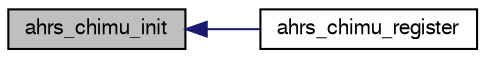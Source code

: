 digraph "ahrs_chimu_init"
{
  edge [fontname="FreeSans",fontsize="10",labelfontname="FreeSans",labelfontsize="10"];
  node [fontname="FreeSans",fontsize="10",shape=record];
  rankdir="LR";
  Node1 [label="ahrs_chimu_init",height=0.2,width=0.4,color="black", fillcolor="grey75", style="filled", fontcolor="black"];
  Node1 -> Node2 [dir="back",color="midnightblue",fontsize="10",style="solid",fontname="FreeSans"];
  Node2 [label="ahrs_chimu_register",height=0.2,width=0.4,color="black", fillcolor="white", style="filled",URL="$ahrs__chimu__spi_8c.html#a276d0fbae93455ee8df03b838757a6e7"];
}
